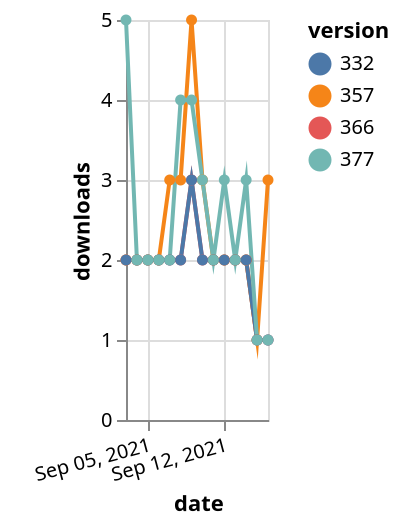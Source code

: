 {"$schema": "https://vega.github.io/schema/vega-lite/v5.json", "description": "A simple bar chart with embedded data.", "data": {"values": [{"date": "2021-09-03", "total": 2303, "delta": 2, "version": "366"}, {"date": "2021-09-04", "total": 2305, "delta": 2, "version": "366"}, {"date": "2021-09-05", "total": 2307, "delta": 2, "version": "366"}, {"date": "2021-09-06", "total": 2309, "delta": 2, "version": "366"}, {"date": "2021-09-07", "total": 2311, "delta": 2, "version": "366"}, {"date": "2021-09-08", "total": 2313, "delta": 2, "version": "366"}, {"date": "2021-09-09", "total": 2316, "delta": 3, "version": "366"}, {"date": "2021-09-10", "total": 2318, "delta": 2, "version": "366"}, {"date": "2021-09-11", "total": 2320, "delta": 2, "version": "366"}, {"date": "2021-09-12", "total": 2322, "delta": 2, "version": "366"}, {"date": "2021-09-13", "total": 2324, "delta": 2, "version": "366"}, {"date": "2021-09-14", "total": 2326, "delta": 2, "version": "366"}, {"date": "2021-09-15", "total": 2327, "delta": 1, "version": "366"}, {"date": "2021-09-16", "total": 2328, "delta": 1, "version": "366"}, {"date": "2021-09-03", "total": 2920, "delta": 2, "version": "357"}, {"date": "2021-09-04", "total": 2922, "delta": 2, "version": "357"}, {"date": "2021-09-05", "total": 2924, "delta": 2, "version": "357"}, {"date": "2021-09-06", "total": 2926, "delta": 2, "version": "357"}, {"date": "2021-09-07", "total": 2929, "delta": 3, "version": "357"}, {"date": "2021-09-08", "total": 2932, "delta": 3, "version": "357"}, {"date": "2021-09-09", "total": 2937, "delta": 5, "version": "357"}, {"date": "2021-09-10", "total": 2940, "delta": 3, "version": "357"}, {"date": "2021-09-11", "total": 2942, "delta": 2, "version": "357"}, {"date": "2021-09-12", "total": 2944, "delta": 2, "version": "357"}, {"date": "2021-09-13", "total": 2946, "delta": 2, "version": "357"}, {"date": "2021-09-14", "total": 2948, "delta": 2, "version": "357"}, {"date": "2021-09-15", "total": 2949, "delta": 1, "version": "357"}, {"date": "2021-09-16", "total": 2952, "delta": 3, "version": "357"}, {"date": "2021-09-03", "total": 2782, "delta": 2, "version": "332"}, {"date": "2021-09-04", "total": 2784, "delta": 2, "version": "332"}, {"date": "2021-09-05", "total": 2786, "delta": 2, "version": "332"}, {"date": "2021-09-06", "total": 2788, "delta": 2, "version": "332"}, {"date": "2021-09-07", "total": 2790, "delta": 2, "version": "332"}, {"date": "2021-09-08", "total": 2792, "delta": 2, "version": "332"}, {"date": "2021-09-09", "total": 2795, "delta": 3, "version": "332"}, {"date": "2021-09-10", "total": 2797, "delta": 2, "version": "332"}, {"date": "2021-09-11", "total": 2799, "delta": 2, "version": "332"}, {"date": "2021-09-12", "total": 2801, "delta": 2, "version": "332"}, {"date": "2021-09-13", "total": 2803, "delta": 2, "version": "332"}, {"date": "2021-09-14", "total": 2805, "delta": 2, "version": "332"}, {"date": "2021-09-15", "total": 2806, "delta": 1, "version": "332"}, {"date": "2021-09-16", "total": 2807, "delta": 1, "version": "332"}, {"date": "2021-09-03", "total": 2120, "delta": 5, "version": "377"}, {"date": "2021-09-04", "total": 2122, "delta": 2, "version": "377"}, {"date": "2021-09-05", "total": 2124, "delta": 2, "version": "377"}, {"date": "2021-09-06", "total": 2126, "delta": 2, "version": "377"}, {"date": "2021-09-07", "total": 2128, "delta": 2, "version": "377"}, {"date": "2021-09-08", "total": 2132, "delta": 4, "version": "377"}, {"date": "2021-09-09", "total": 2136, "delta": 4, "version": "377"}, {"date": "2021-09-10", "total": 2139, "delta": 3, "version": "377"}, {"date": "2021-09-11", "total": 2141, "delta": 2, "version": "377"}, {"date": "2021-09-12", "total": 2144, "delta": 3, "version": "377"}, {"date": "2021-09-13", "total": 2146, "delta": 2, "version": "377"}, {"date": "2021-09-14", "total": 2149, "delta": 3, "version": "377"}, {"date": "2021-09-15", "total": 2150, "delta": 1, "version": "377"}, {"date": "2021-09-16", "total": 2151, "delta": 1, "version": "377"}]}, "width": "container", "mark": {"type": "line", "point": {"filled": true}}, "encoding": {"x": {"field": "date", "type": "temporal", "timeUnit": "yearmonthdate", "title": "date", "axis": {"labelAngle": -15}}, "y": {"field": "delta", "type": "quantitative", "title": "downloads"}, "color": {"field": "version", "type": "nominal"}, "tooltip": {"field": "delta"}}}